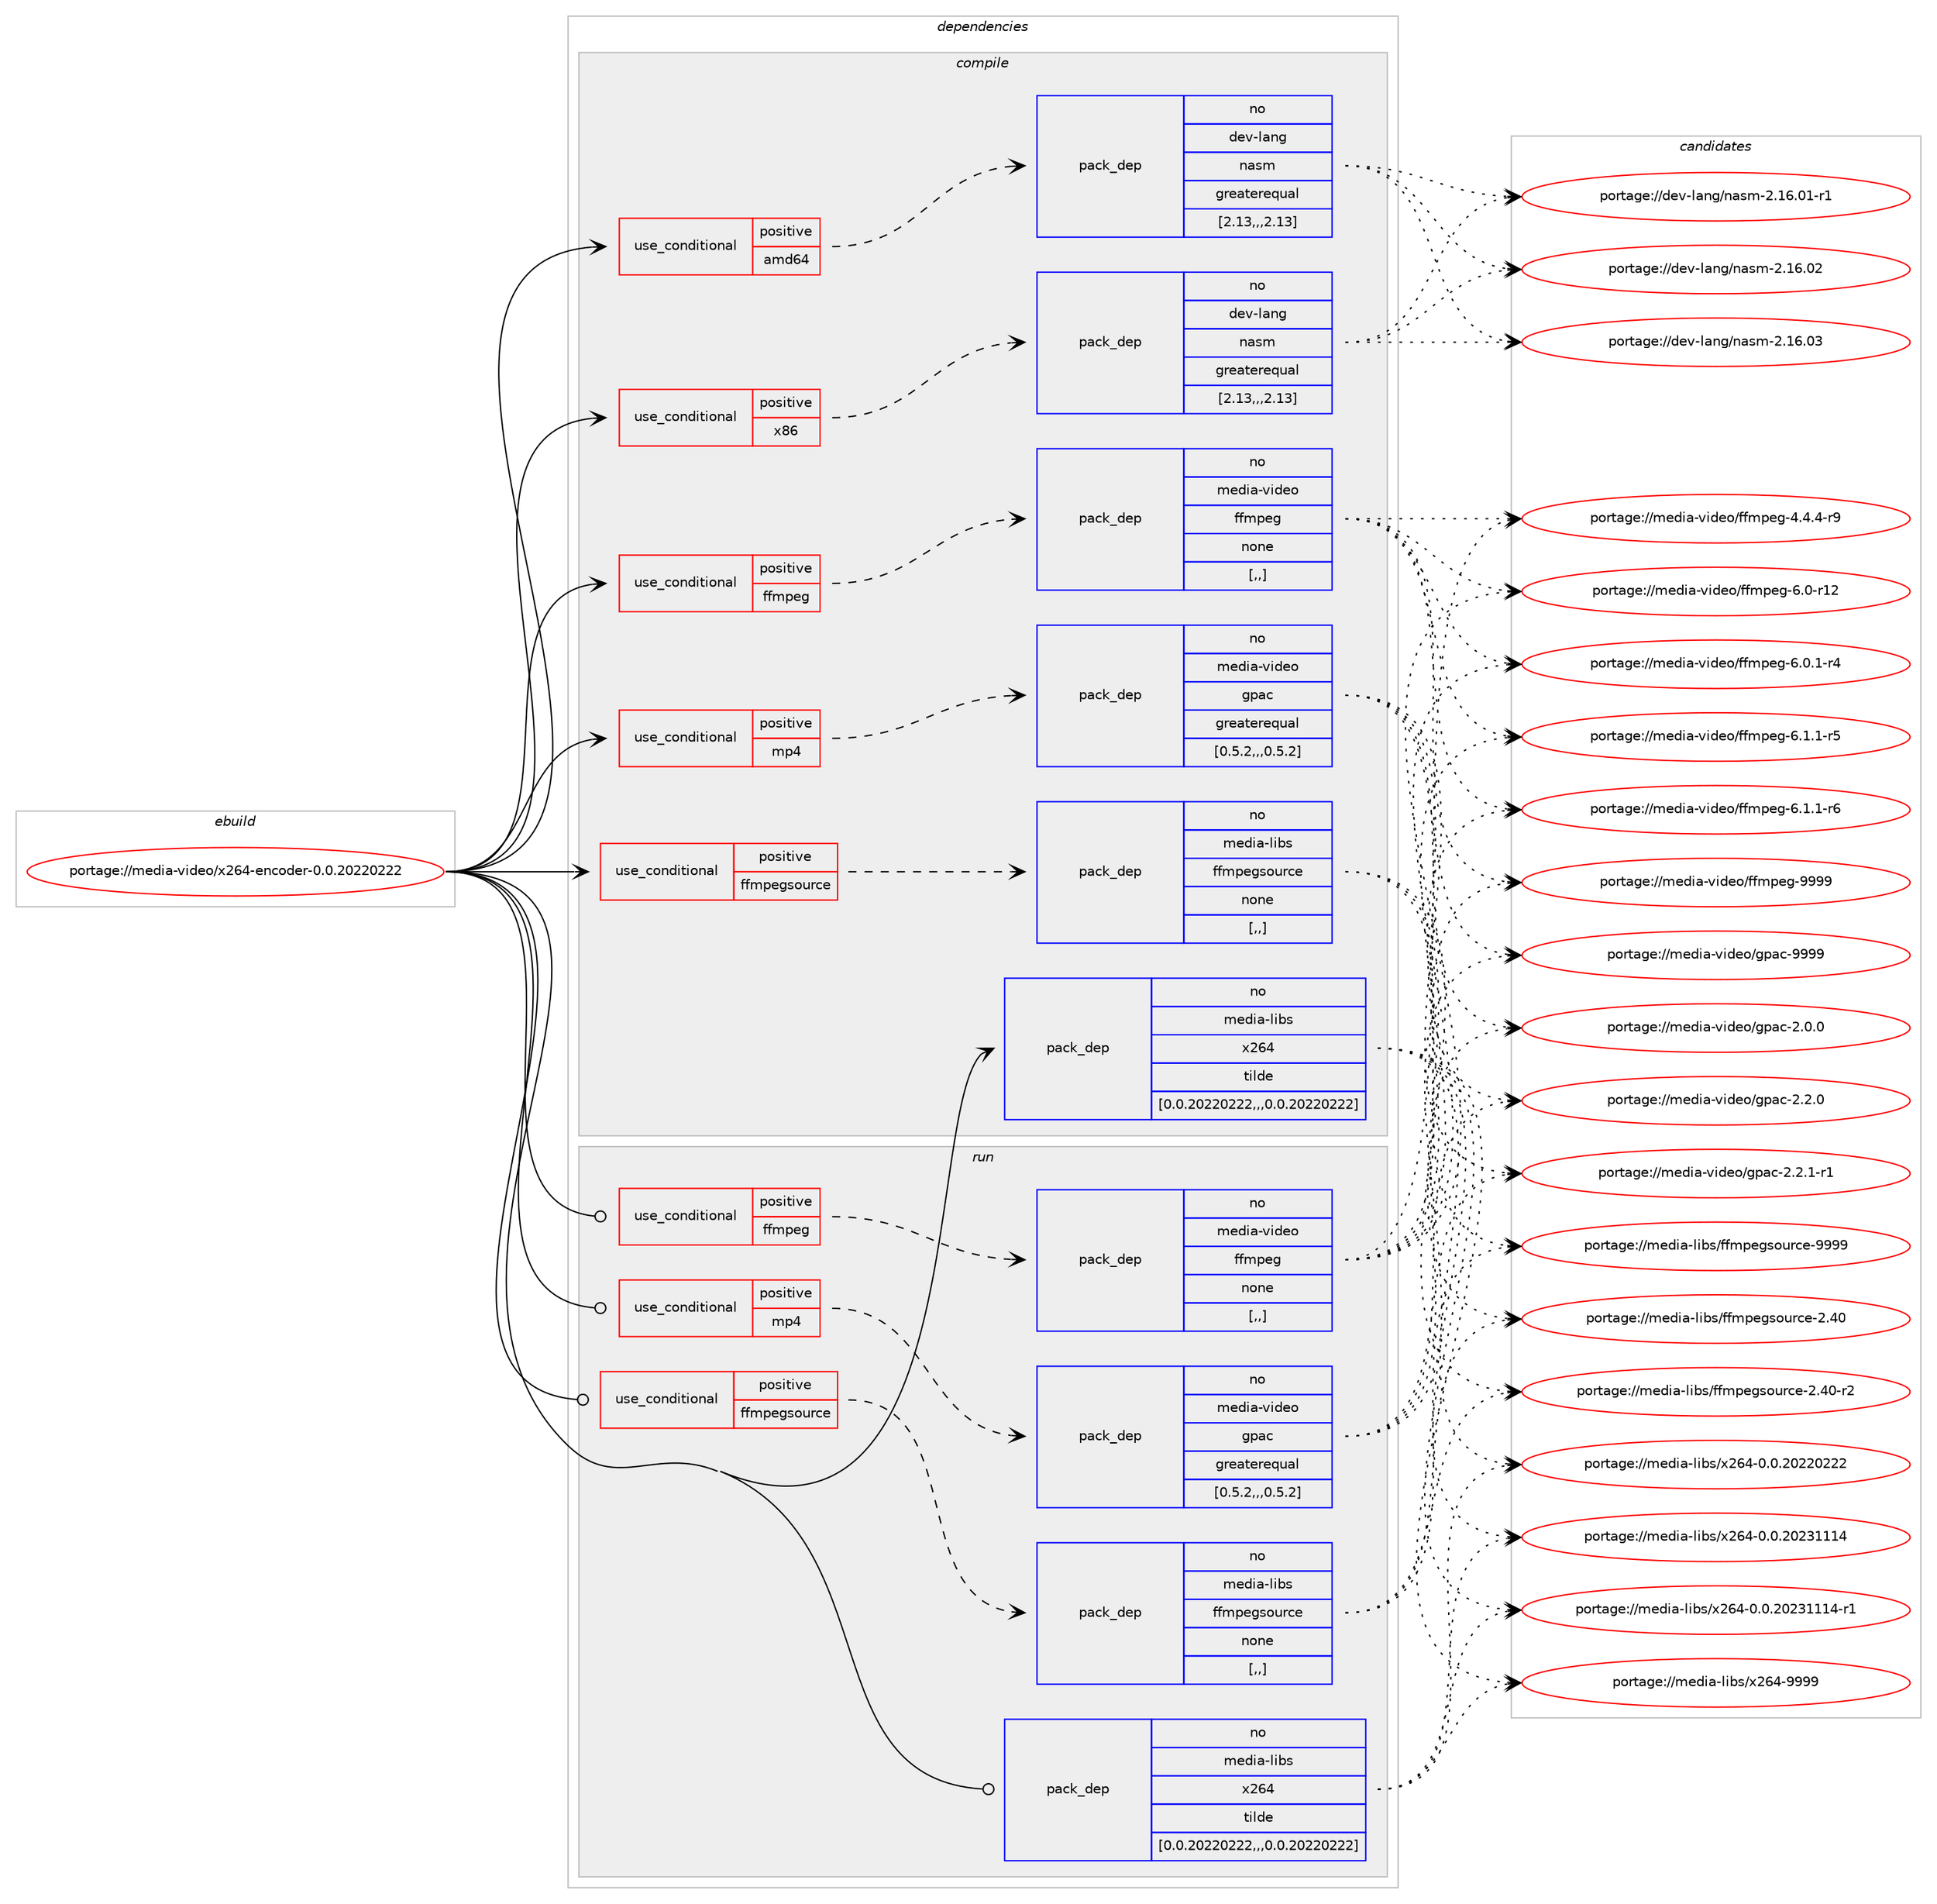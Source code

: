 digraph prolog {

# *************
# Graph options
# *************

newrank=true;
concentrate=true;
compound=true;
graph [rankdir=LR,fontname=Helvetica,fontsize=10,ranksep=1.5];#, ranksep=2.5, nodesep=0.2];
edge  [arrowhead=vee];
node  [fontname=Helvetica,fontsize=10];

# **********
# The ebuild
# **********

subgraph cluster_leftcol {
color=gray;
rank=same;
label=<<i>ebuild</i>>;
id [label="portage://media-video/x264-encoder-0.0.20220222", color=red, width=4, href="../media-video/x264-encoder-0.0.20220222.svg"];
}

# ****************
# The dependencies
# ****************

subgraph cluster_midcol {
color=gray;
label=<<i>dependencies</i>>;
subgraph cluster_compile {
fillcolor="#eeeeee";
style=filled;
label=<<i>compile</i>>;
subgraph cond84421 {
dependency328269 [label=<<TABLE BORDER="0" CELLBORDER="1" CELLSPACING="0" CELLPADDING="4"><TR><TD ROWSPAN="3" CELLPADDING="10">use_conditional</TD></TR><TR><TD>positive</TD></TR><TR><TD>amd64</TD></TR></TABLE>>, shape=none, color=red];
subgraph pack241361 {
dependency328270 [label=<<TABLE BORDER="0" CELLBORDER="1" CELLSPACING="0" CELLPADDING="4" WIDTH="220"><TR><TD ROWSPAN="6" CELLPADDING="30">pack_dep</TD></TR><TR><TD WIDTH="110">no</TD></TR><TR><TD>dev-lang</TD></TR><TR><TD>nasm</TD></TR><TR><TD>greaterequal</TD></TR><TR><TD>[2.13,,,2.13]</TD></TR></TABLE>>, shape=none, color=blue];
}
dependency328269:e -> dependency328270:w [weight=20,style="dashed",arrowhead="vee"];
}
id:e -> dependency328269:w [weight=20,style="solid",arrowhead="vee"];
subgraph cond84422 {
dependency328271 [label=<<TABLE BORDER="0" CELLBORDER="1" CELLSPACING="0" CELLPADDING="4"><TR><TD ROWSPAN="3" CELLPADDING="10">use_conditional</TD></TR><TR><TD>positive</TD></TR><TR><TD>ffmpeg</TD></TR></TABLE>>, shape=none, color=red];
subgraph pack241362 {
dependency328272 [label=<<TABLE BORDER="0" CELLBORDER="1" CELLSPACING="0" CELLPADDING="4" WIDTH="220"><TR><TD ROWSPAN="6" CELLPADDING="30">pack_dep</TD></TR><TR><TD WIDTH="110">no</TD></TR><TR><TD>media-video</TD></TR><TR><TD>ffmpeg</TD></TR><TR><TD>none</TD></TR><TR><TD>[,,]</TD></TR></TABLE>>, shape=none, color=blue];
}
dependency328271:e -> dependency328272:w [weight=20,style="dashed",arrowhead="vee"];
}
id:e -> dependency328271:w [weight=20,style="solid",arrowhead="vee"];
subgraph cond84423 {
dependency328273 [label=<<TABLE BORDER="0" CELLBORDER="1" CELLSPACING="0" CELLPADDING="4"><TR><TD ROWSPAN="3" CELLPADDING="10">use_conditional</TD></TR><TR><TD>positive</TD></TR><TR><TD>ffmpegsource</TD></TR></TABLE>>, shape=none, color=red];
subgraph pack241363 {
dependency328274 [label=<<TABLE BORDER="0" CELLBORDER="1" CELLSPACING="0" CELLPADDING="4" WIDTH="220"><TR><TD ROWSPAN="6" CELLPADDING="30">pack_dep</TD></TR><TR><TD WIDTH="110">no</TD></TR><TR><TD>media-libs</TD></TR><TR><TD>ffmpegsource</TD></TR><TR><TD>none</TD></TR><TR><TD>[,,]</TD></TR></TABLE>>, shape=none, color=blue];
}
dependency328273:e -> dependency328274:w [weight=20,style="dashed",arrowhead="vee"];
}
id:e -> dependency328273:w [weight=20,style="solid",arrowhead="vee"];
subgraph cond84424 {
dependency328275 [label=<<TABLE BORDER="0" CELLBORDER="1" CELLSPACING="0" CELLPADDING="4"><TR><TD ROWSPAN="3" CELLPADDING="10">use_conditional</TD></TR><TR><TD>positive</TD></TR><TR><TD>mp4</TD></TR></TABLE>>, shape=none, color=red];
subgraph pack241364 {
dependency328276 [label=<<TABLE BORDER="0" CELLBORDER="1" CELLSPACING="0" CELLPADDING="4" WIDTH="220"><TR><TD ROWSPAN="6" CELLPADDING="30">pack_dep</TD></TR><TR><TD WIDTH="110">no</TD></TR><TR><TD>media-video</TD></TR><TR><TD>gpac</TD></TR><TR><TD>greaterequal</TD></TR><TR><TD>[0.5.2,,,0.5.2]</TD></TR></TABLE>>, shape=none, color=blue];
}
dependency328275:e -> dependency328276:w [weight=20,style="dashed",arrowhead="vee"];
}
id:e -> dependency328275:w [weight=20,style="solid",arrowhead="vee"];
subgraph cond84425 {
dependency328277 [label=<<TABLE BORDER="0" CELLBORDER="1" CELLSPACING="0" CELLPADDING="4"><TR><TD ROWSPAN="3" CELLPADDING="10">use_conditional</TD></TR><TR><TD>positive</TD></TR><TR><TD>x86</TD></TR></TABLE>>, shape=none, color=red];
subgraph pack241365 {
dependency328278 [label=<<TABLE BORDER="0" CELLBORDER="1" CELLSPACING="0" CELLPADDING="4" WIDTH="220"><TR><TD ROWSPAN="6" CELLPADDING="30">pack_dep</TD></TR><TR><TD WIDTH="110">no</TD></TR><TR><TD>dev-lang</TD></TR><TR><TD>nasm</TD></TR><TR><TD>greaterequal</TD></TR><TR><TD>[2.13,,,2.13]</TD></TR></TABLE>>, shape=none, color=blue];
}
dependency328277:e -> dependency328278:w [weight=20,style="dashed",arrowhead="vee"];
}
id:e -> dependency328277:w [weight=20,style="solid",arrowhead="vee"];
subgraph pack241366 {
dependency328279 [label=<<TABLE BORDER="0" CELLBORDER="1" CELLSPACING="0" CELLPADDING="4" WIDTH="220"><TR><TD ROWSPAN="6" CELLPADDING="30">pack_dep</TD></TR><TR><TD WIDTH="110">no</TD></TR><TR><TD>media-libs</TD></TR><TR><TD>x264</TD></TR><TR><TD>tilde</TD></TR><TR><TD>[0.0.20220222,,,0.0.20220222]</TD></TR></TABLE>>, shape=none, color=blue];
}
id:e -> dependency328279:w [weight=20,style="solid",arrowhead="vee"];
}
subgraph cluster_compileandrun {
fillcolor="#eeeeee";
style=filled;
label=<<i>compile and run</i>>;
}
subgraph cluster_run {
fillcolor="#eeeeee";
style=filled;
label=<<i>run</i>>;
subgraph cond84426 {
dependency328280 [label=<<TABLE BORDER="0" CELLBORDER="1" CELLSPACING="0" CELLPADDING="4"><TR><TD ROWSPAN="3" CELLPADDING="10">use_conditional</TD></TR><TR><TD>positive</TD></TR><TR><TD>ffmpeg</TD></TR></TABLE>>, shape=none, color=red];
subgraph pack241367 {
dependency328281 [label=<<TABLE BORDER="0" CELLBORDER="1" CELLSPACING="0" CELLPADDING="4" WIDTH="220"><TR><TD ROWSPAN="6" CELLPADDING="30">pack_dep</TD></TR><TR><TD WIDTH="110">no</TD></TR><TR><TD>media-video</TD></TR><TR><TD>ffmpeg</TD></TR><TR><TD>none</TD></TR><TR><TD>[,,]</TD></TR></TABLE>>, shape=none, color=blue];
}
dependency328280:e -> dependency328281:w [weight=20,style="dashed",arrowhead="vee"];
}
id:e -> dependency328280:w [weight=20,style="solid",arrowhead="odot"];
subgraph cond84427 {
dependency328282 [label=<<TABLE BORDER="0" CELLBORDER="1" CELLSPACING="0" CELLPADDING="4"><TR><TD ROWSPAN="3" CELLPADDING="10">use_conditional</TD></TR><TR><TD>positive</TD></TR><TR><TD>ffmpegsource</TD></TR></TABLE>>, shape=none, color=red];
subgraph pack241368 {
dependency328283 [label=<<TABLE BORDER="0" CELLBORDER="1" CELLSPACING="0" CELLPADDING="4" WIDTH="220"><TR><TD ROWSPAN="6" CELLPADDING="30">pack_dep</TD></TR><TR><TD WIDTH="110">no</TD></TR><TR><TD>media-libs</TD></TR><TR><TD>ffmpegsource</TD></TR><TR><TD>none</TD></TR><TR><TD>[,,]</TD></TR></TABLE>>, shape=none, color=blue];
}
dependency328282:e -> dependency328283:w [weight=20,style="dashed",arrowhead="vee"];
}
id:e -> dependency328282:w [weight=20,style="solid",arrowhead="odot"];
subgraph cond84428 {
dependency328284 [label=<<TABLE BORDER="0" CELLBORDER="1" CELLSPACING="0" CELLPADDING="4"><TR><TD ROWSPAN="3" CELLPADDING="10">use_conditional</TD></TR><TR><TD>positive</TD></TR><TR><TD>mp4</TD></TR></TABLE>>, shape=none, color=red];
subgraph pack241369 {
dependency328285 [label=<<TABLE BORDER="0" CELLBORDER="1" CELLSPACING="0" CELLPADDING="4" WIDTH="220"><TR><TD ROWSPAN="6" CELLPADDING="30">pack_dep</TD></TR><TR><TD WIDTH="110">no</TD></TR><TR><TD>media-video</TD></TR><TR><TD>gpac</TD></TR><TR><TD>greaterequal</TD></TR><TR><TD>[0.5.2,,,0.5.2]</TD></TR></TABLE>>, shape=none, color=blue];
}
dependency328284:e -> dependency328285:w [weight=20,style="dashed",arrowhead="vee"];
}
id:e -> dependency328284:w [weight=20,style="solid",arrowhead="odot"];
subgraph pack241370 {
dependency328286 [label=<<TABLE BORDER="0" CELLBORDER="1" CELLSPACING="0" CELLPADDING="4" WIDTH="220"><TR><TD ROWSPAN="6" CELLPADDING="30">pack_dep</TD></TR><TR><TD WIDTH="110">no</TD></TR><TR><TD>media-libs</TD></TR><TR><TD>x264</TD></TR><TR><TD>tilde</TD></TR><TR><TD>[0.0.20220222,,,0.0.20220222]</TD></TR></TABLE>>, shape=none, color=blue];
}
id:e -> dependency328286:w [weight=20,style="solid",arrowhead="odot"];
}
}

# **************
# The candidates
# **************

subgraph cluster_choices {
rank=same;
color=gray;
label=<<i>candidates</i>>;

subgraph choice241361 {
color=black;
nodesep=1;
choice1001011184510897110103471109711510945504649544648494511449 [label="portage://dev-lang/nasm-2.16.01-r1", color=red, width=4,href="../dev-lang/nasm-2.16.01-r1.svg"];
choice100101118451089711010347110971151094550464954464850 [label="portage://dev-lang/nasm-2.16.02", color=red, width=4,href="../dev-lang/nasm-2.16.02.svg"];
choice100101118451089711010347110971151094550464954464851 [label="portage://dev-lang/nasm-2.16.03", color=red, width=4,href="../dev-lang/nasm-2.16.03.svg"];
dependency328270:e -> choice1001011184510897110103471109711510945504649544648494511449:w [style=dotted,weight="100"];
dependency328270:e -> choice100101118451089711010347110971151094550464954464850:w [style=dotted,weight="100"];
dependency328270:e -> choice100101118451089711010347110971151094550464954464851:w [style=dotted,weight="100"];
}
subgraph choice241362 {
color=black;
nodesep=1;
choice1091011001059745118105100101111471021021091121011034552465246524511457 [label="portage://media-video/ffmpeg-4.4.4-r9", color=red, width=4,href="../media-video/ffmpeg-4.4.4-r9.svg"];
choice10910110010597451181051001011114710210210911210110345544648451144950 [label="portage://media-video/ffmpeg-6.0-r12", color=red, width=4,href="../media-video/ffmpeg-6.0-r12.svg"];
choice1091011001059745118105100101111471021021091121011034554464846494511452 [label="portage://media-video/ffmpeg-6.0.1-r4", color=red, width=4,href="../media-video/ffmpeg-6.0.1-r4.svg"];
choice1091011001059745118105100101111471021021091121011034554464946494511453 [label="portage://media-video/ffmpeg-6.1.1-r5", color=red, width=4,href="../media-video/ffmpeg-6.1.1-r5.svg"];
choice1091011001059745118105100101111471021021091121011034554464946494511454 [label="portage://media-video/ffmpeg-6.1.1-r6", color=red, width=4,href="../media-video/ffmpeg-6.1.1-r6.svg"];
choice1091011001059745118105100101111471021021091121011034557575757 [label="portage://media-video/ffmpeg-9999", color=red, width=4,href="../media-video/ffmpeg-9999.svg"];
dependency328272:e -> choice1091011001059745118105100101111471021021091121011034552465246524511457:w [style=dotted,weight="100"];
dependency328272:e -> choice10910110010597451181051001011114710210210911210110345544648451144950:w [style=dotted,weight="100"];
dependency328272:e -> choice1091011001059745118105100101111471021021091121011034554464846494511452:w [style=dotted,weight="100"];
dependency328272:e -> choice1091011001059745118105100101111471021021091121011034554464946494511453:w [style=dotted,weight="100"];
dependency328272:e -> choice1091011001059745118105100101111471021021091121011034554464946494511454:w [style=dotted,weight="100"];
dependency328272:e -> choice1091011001059745118105100101111471021021091121011034557575757:w [style=dotted,weight="100"];
}
subgraph choice241363 {
color=black;
nodesep=1;
choice10910110010597451081059811547102102109112101103115111117114991014550465248 [label="portage://media-libs/ffmpegsource-2.40", color=red, width=4,href="../media-libs/ffmpegsource-2.40.svg"];
choice109101100105974510810598115471021021091121011031151111171149910145504652484511450 [label="portage://media-libs/ffmpegsource-2.40-r2", color=red, width=4,href="../media-libs/ffmpegsource-2.40-r2.svg"];
choice10910110010597451081059811547102102109112101103115111117114991014557575757 [label="portage://media-libs/ffmpegsource-9999", color=red, width=4,href="../media-libs/ffmpegsource-9999.svg"];
dependency328274:e -> choice10910110010597451081059811547102102109112101103115111117114991014550465248:w [style=dotted,weight="100"];
dependency328274:e -> choice109101100105974510810598115471021021091121011031151111171149910145504652484511450:w [style=dotted,weight="100"];
dependency328274:e -> choice10910110010597451081059811547102102109112101103115111117114991014557575757:w [style=dotted,weight="100"];
}
subgraph choice241364 {
color=black;
nodesep=1;
choice1091011001059745118105100101111471031129799455046484648 [label="portage://media-video/gpac-2.0.0", color=red, width=4,href="../media-video/gpac-2.0.0.svg"];
choice1091011001059745118105100101111471031129799455046504648 [label="portage://media-video/gpac-2.2.0", color=red, width=4,href="../media-video/gpac-2.2.0.svg"];
choice10910110010597451181051001011114710311297994550465046494511449 [label="portage://media-video/gpac-2.2.1-r1", color=red, width=4,href="../media-video/gpac-2.2.1-r1.svg"];
choice10910110010597451181051001011114710311297994557575757 [label="portage://media-video/gpac-9999", color=red, width=4,href="../media-video/gpac-9999.svg"];
dependency328276:e -> choice1091011001059745118105100101111471031129799455046484648:w [style=dotted,weight="100"];
dependency328276:e -> choice1091011001059745118105100101111471031129799455046504648:w [style=dotted,weight="100"];
dependency328276:e -> choice10910110010597451181051001011114710311297994550465046494511449:w [style=dotted,weight="100"];
dependency328276:e -> choice10910110010597451181051001011114710311297994557575757:w [style=dotted,weight="100"];
}
subgraph choice241365 {
color=black;
nodesep=1;
choice1001011184510897110103471109711510945504649544648494511449 [label="portage://dev-lang/nasm-2.16.01-r1", color=red, width=4,href="../dev-lang/nasm-2.16.01-r1.svg"];
choice100101118451089711010347110971151094550464954464850 [label="portage://dev-lang/nasm-2.16.02", color=red, width=4,href="../dev-lang/nasm-2.16.02.svg"];
choice100101118451089711010347110971151094550464954464851 [label="portage://dev-lang/nasm-2.16.03", color=red, width=4,href="../dev-lang/nasm-2.16.03.svg"];
dependency328278:e -> choice1001011184510897110103471109711510945504649544648494511449:w [style=dotted,weight="100"];
dependency328278:e -> choice100101118451089711010347110971151094550464954464850:w [style=dotted,weight="100"];
dependency328278:e -> choice100101118451089711010347110971151094550464954464851:w [style=dotted,weight="100"];
}
subgraph choice241366 {
color=black;
nodesep=1;
choice1091011001059745108105981154712050545245484648465048505048505050 [label="portage://media-libs/x264-0.0.20220222", color=red, width=4,href="../media-libs/x264-0.0.20220222.svg"];
choice1091011001059745108105981154712050545245484648465048505149494952 [label="portage://media-libs/x264-0.0.20231114", color=red, width=4,href="../media-libs/x264-0.0.20231114.svg"];
choice10910110010597451081059811547120505452454846484650485051494949524511449 [label="portage://media-libs/x264-0.0.20231114-r1", color=red, width=4,href="../media-libs/x264-0.0.20231114-r1.svg"];
choice109101100105974510810598115471205054524557575757 [label="portage://media-libs/x264-9999", color=red, width=4,href="../media-libs/x264-9999.svg"];
dependency328279:e -> choice1091011001059745108105981154712050545245484648465048505048505050:w [style=dotted,weight="100"];
dependency328279:e -> choice1091011001059745108105981154712050545245484648465048505149494952:w [style=dotted,weight="100"];
dependency328279:e -> choice10910110010597451081059811547120505452454846484650485051494949524511449:w [style=dotted,weight="100"];
dependency328279:e -> choice109101100105974510810598115471205054524557575757:w [style=dotted,weight="100"];
}
subgraph choice241367 {
color=black;
nodesep=1;
choice1091011001059745118105100101111471021021091121011034552465246524511457 [label="portage://media-video/ffmpeg-4.4.4-r9", color=red, width=4,href="../media-video/ffmpeg-4.4.4-r9.svg"];
choice10910110010597451181051001011114710210210911210110345544648451144950 [label="portage://media-video/ffmpeg-6.0-r12", color=red, width=4,href="../media-video/ffmpeg-6.0-r12.svg"];
choice1091011001059745118105100101111471021021091121011034554464846494511452 [label="portage://media-video/ffmpeg-6.0.1-r4", color=red, width=4,href="../media-video/ffmpeg-6.0.1-r4.svg"];
choice1091011001059745118105100101111471021021091121011034554464946494511453 [label="portage://media-video/ffmpeg-6.1.1-r5", color=red, width=4,href="../media-video/ffmpeg-6.1.1-r5.svg"];
choice1091011001059745118105100101111471021021091121011034554464946494511454 [label="portage://media-video/ffmpeg-6.1.1-r6", color=red, width=4,href="../media-video/ffmpeg-6.1.1-r6.svg"];
choice1091011001059745118105100101111471021021091121011034557575757 [label="portage://media-video/ffmpeg-9999", color=red, width=4,href="../media-video/ffmpeg-9999.svg"];
dependency328281:e -> choice1091011001059745118105100101111471021021091121011034552465246524511457:w [style=dotted,weight="100"];
dependency328281:e -> choice10910110010597451181051001011114710210210911210110345544648451144950:w [style=dotted,weight="100"];
dependency328281:e -> choice1091011001059745118105100101111471021021091121011034554464846494511452:w [style=dotted,weight="100"];
dependency328281:e -> choice1091011001059745118105100101111471021021091121011034554464946494511453:w [style=dotted,weight="100"];
dependency328281:e -> choice1091011001059745118105100101111471021021091121011034554464946494511454:w [style=dotted,weight="100"];
dependency328281:e -> choice1091011001059745118105100101111471021021091121011034557575757:w [style=dotted,weight="100"];
}
subgraph choice241368 {
color=black;
nodesep=1;
choice10910110010597451081059811547102102109112101103115111117114991014550465248 [label="portage://media-libs/ffmpegsource-2.40", color=red, width=4,href="../media-libs/ffmpegsource-2.40.svg"];
choice109101100105974510810598115471021021091121011031151111171149910145504652484511450 [label="portage://media-libs/ffmpegsource-2.40-r2", color=red, width=4,href="../media-libs/ffmpegsource-2.40-r2.svg"];
choice10910110010597451081059811547102102109112101103115111117114991014557575757 [label="portage://media-libs/ffmpegsource-9999", color=red, width=4,href="../media-libs/ffmpegsource-9999.svg"];
dependency328283:e -> choice10910110010597451081059811547102102109112101103115111117114991014550465248:w [style=dotted,weight="100"];
dependency328283:e -> choice109101100105974510810598115471021021091121011031151111171149910145504652484511450:w [style=dotted,weight="100"];
dependency328283:e -> choice10910110010597451081059811547102102109112101103115111117114991014557575757:w [style=dotted,weight="100"];
}
subgraph choice241369 {
color=black;
nodesep=1;
choice1091011001059745118105100101111471031129799455046484648 [label="portage://media-video/gpac-2.0.0", color=red, width=4,href="../media-video/gpac-2.0.0.svg"];
choice1091011001059745118105100101111471031129799455046504648 [label="portage://media-video/gpac-2.2.0", color=red, width=4,href="../media-video/gpac-2.2.0.svg"];
choice10910110010597451181051001011114710311297994550465046494511449 [label="portage://media-video/gpac-2.2.1-r1", color=red, width=4,href="../media-video/gpac-2.2.1-r1.svg"];
choice10910110010597451181051001011114710311297994557575757 [label="portage://media-video/gpac-9999", color=red, width=4,href="../media-video/gpac-9999.svg"];
dependency328285:e -> choice1091011001059745118105100101111471031129799455046484648:w [style=dotted,weight="100"];
dependency328285:e -> choice1091011001059745118105100101111471031129799455046504648:w [style=dotted,weight="100"];
dependency328285:e -> choice10910110010597451181051001011114710311297994550465046494511449:w [style=dotted,weight="100"];
dependency328285:e -> choice10910110010597451181051001011114710311297994557575757:w [style=dotted,weight="100"];
}
subgraph choice241370 {
color=black;
nodesep=1;
choice1091011001059745108105981154712050545245484648465048505048505050 [label="portage://media-libs/x264-0.0.20220222", color=red, width=4,href="../media-libs/x264-0.0.20220222.svg"];
choice1091011001059745108105981154712050545245484648465048505149494952 [label="portage://media-libs/x264-0.0.20231114", color=red, width=4,href="../media-libs/x264-0.0.20231114.svg"];
choice10910110010597451081059811547120505452454846484650485051494949524511449 [label="portage://media-libs/x264-0.0.20231114-r1", color=red, width=4,href="../media-libs/x264-0.0.20231114-r1.svg"];
choice109101100105974510810598115471205054524557575757 [label="portage://media-libs/x264-9999", color=red, width=4,href="../media-libs/x264-9999.svg"];
dependency328286:e -> choice1091011001059745108105981154712050545245484648465048505048505050:w [style=dotted,weight="100"];
dependency328286:e -> choice1091011001059745108105981154712050545245484648465048505149494952:w [style=dotted,weight="100"];
dependency328286:e -> choice10910110010597451081059811547120505452454846484650485051494949524511449:w [style=dotted,weight="100"];
dependency328286:e -> choice109101100105974510810598115471205054524557575757:w [style=dotted,weight="100"];
}
}

}
